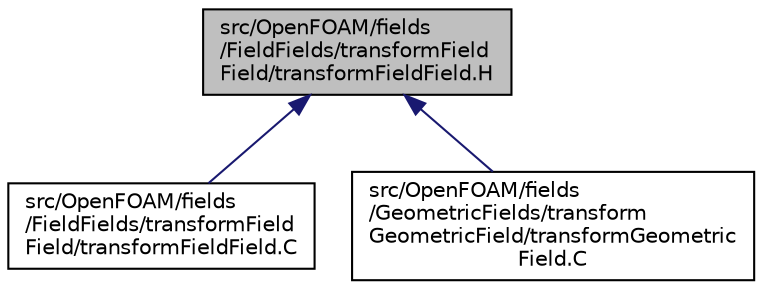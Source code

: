 digraph "src/OpenFOAM/fields/FieldFields/transformFieldField/transformFieldField.H"
{
  bgcolor="transparent";
  edge [fontname="Helvetica",fontsize="10",labelfontname="Helvetica",labelfontsize="10"];
  node [fontname="Helvetica",fontsize="10",shape=record];
  Node99 [label="src/OpenFOAM/fields\l/FieldFields/transformField\lField/transformFieldField.H",height=0.2,width=0.4,color="black", fillcolor="grey75", style="filled", fontcolor="black"];
  Node99 -> Node100 [dir="back",color="midnightblue",fontsize="10",style="solid",fontname="Helvetica"];
  Node100 [label="src/OpenFOAM/fields\l/FieldFields/transformField\lField/transformFieldField.C",height=0.2,width=0.4,color="black",URL="$a10238.html",tooltip="Spatial transformation functions for FieldField. "];
  Node99 -> Node101 [dir="back",color="midnightblue",fontsize="10",style="solid",fontname="Helvetica"];
  Node101 [label="src/OpenFOAM/fields\l/GeometricFields/transform\lGeometricField/transformGeometric\lField.C",height=0.2,width=0.4,color="black",URL="$a10607.html",tooltip="Spatial transformation functions for FieldFields. "];
}
